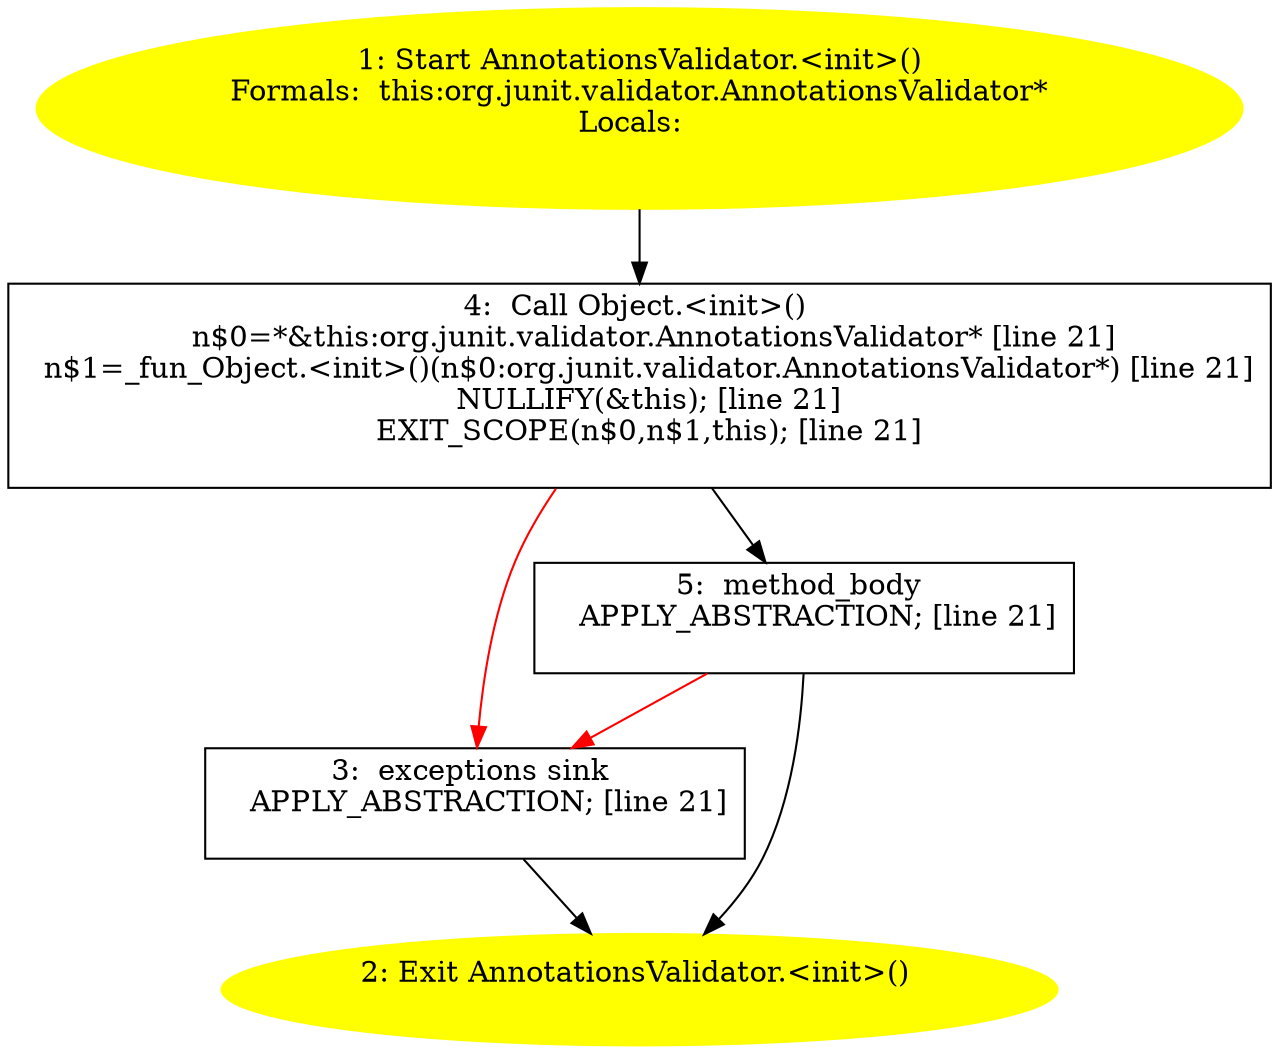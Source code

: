 /* @generated */
digraph cfg {
"org.junit.validator.AnnotationsValidator.<init>().25f16e3db027f7118c73b86ba5bab017_1" [label="1: Start AnnotationsValidator.<init>()\nFormals:  this:org.junit.validator.AnnotationsValidator*\nLocals:  \n  " color=yellow style=filled]
	

	 "org.junit.validator.AnnotationsValidator.<init>().25f16e3db027f7118c73b86ba5bab017_1" -> "org.junit.validator.AnnotationsValidator.<init>().25f16e3db027f7118c73b86ba5bab017_4" ;
"org.junit.validator.AnnotationsValidator.<init>().25f16e3db027f7118c73b86ba5bab017_2" [label="2: Exit AnnotationsValidator.<init>() \n  " color=yellow style=filled]
	

"org.junit.validator.AnnotationsValidator.<init>().25f16e3db027f7118c73b86ba5bab017_3" [label="3:  exceptions sink \n   APPLY_ABSTRACTION; [line 21]\n " shape="box"]
	

	 "org.junit.validator.AnnotationsValidator.<init>().25f16e3db027f7118c73b86ba5bab017_3" -> "org.junit.validator.AnnotationsValidator.<init>().25f16e3db027f7118c73b86ba5bab017_2" ;
"org.junit.validator.AnnotationsValidator.<init>().25f16e3db027f7118c73b86ba5bab017_4" [label="4:  Call Object.<init>() \n   n$0=*&this:org.junit.validator.AnnotationsValidator* [line 21]\n  n$1=_fun_Object.<init>()(n$0:org.junit.validator.AnnotationsValidator*) [line 21]\n  NULLIFY(&this); [line 21]\n  EXIT_SCOPE(n$0,n$1,this); [line 21]\n " shape="box"]
	

	 "org.junit.validator.AnnotationsValidator.<init>().25f16e3db027f7118c73b86ba5bab017_4" -> "org.junit.validator.AnnotationsValidator.<init>().25f16e3db027f7118c73b86ba5bab017_5" ;
	 "org.junit.validator.AnnotationsValidator.<init>().25f16e3db027f7118c73b86ba5bab017_4" -> "org.junit.validator.AnnotationsValidator.<init>().25f16e3db027f7118c73b86ba5bab017_3" [color="red" ];
"org.junit.validator.AnnotationsValidator.<init>().25f16e3db027f7118c73b86ba5bab017_5" [label="5:  method_body \n   APPLY_ABSTRACTION; [line 21]\n " shape="box"]
	

	 "org.junit.validator.AnnotationsValidator.<init>().25f16e3db027f7118c73b86ba5bab017_5" -> "org.junit.validator.AnnotationsValidator.<init>().25f16e3db027f7118c73b86ba5bab017_2" ;
	 "org.junit.validator.AnnotationsValidator.<init>().25f16e3db027f7118c73b86ba5bab017_5" -> "org.junit.validator.AnnotationsValidator.<init>().25f16e3db027f7118c73b86ba5bab017_3" [color="red" ];
}
